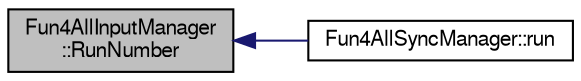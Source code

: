 digraph "Fun4AllInputManager::RunNumber"
{
  bgcolor="transparent";
  edge [fontname="FreeSans",fontsize="10",labelfontname="FreeSans",labelfontsize="10"];
  node [fontname="FreeSans",fontsize="10",shape=record];
  rankdir="LR";
  Node1 [label="Fun4AllInputManager\l::RunNumber",height=0.2,width=0.4,color="black", fillcolor="grey75", style="filled" fontcolor="black"];
  Node1 -> Node2 [dir="back",color="midnightblue",fontsize="10",style="solid",fontname="FreeSans"];
  Node2 [label="Fun4AllSyncManager::run",height=0.2,width=0.4,color="black",URL="$dd/ded/classFun4AllSyncManager.html#acc9ba641e68025bcaa03f0cc3e2ae364",tooltip="run n events (0 means up to end of file "];
}
